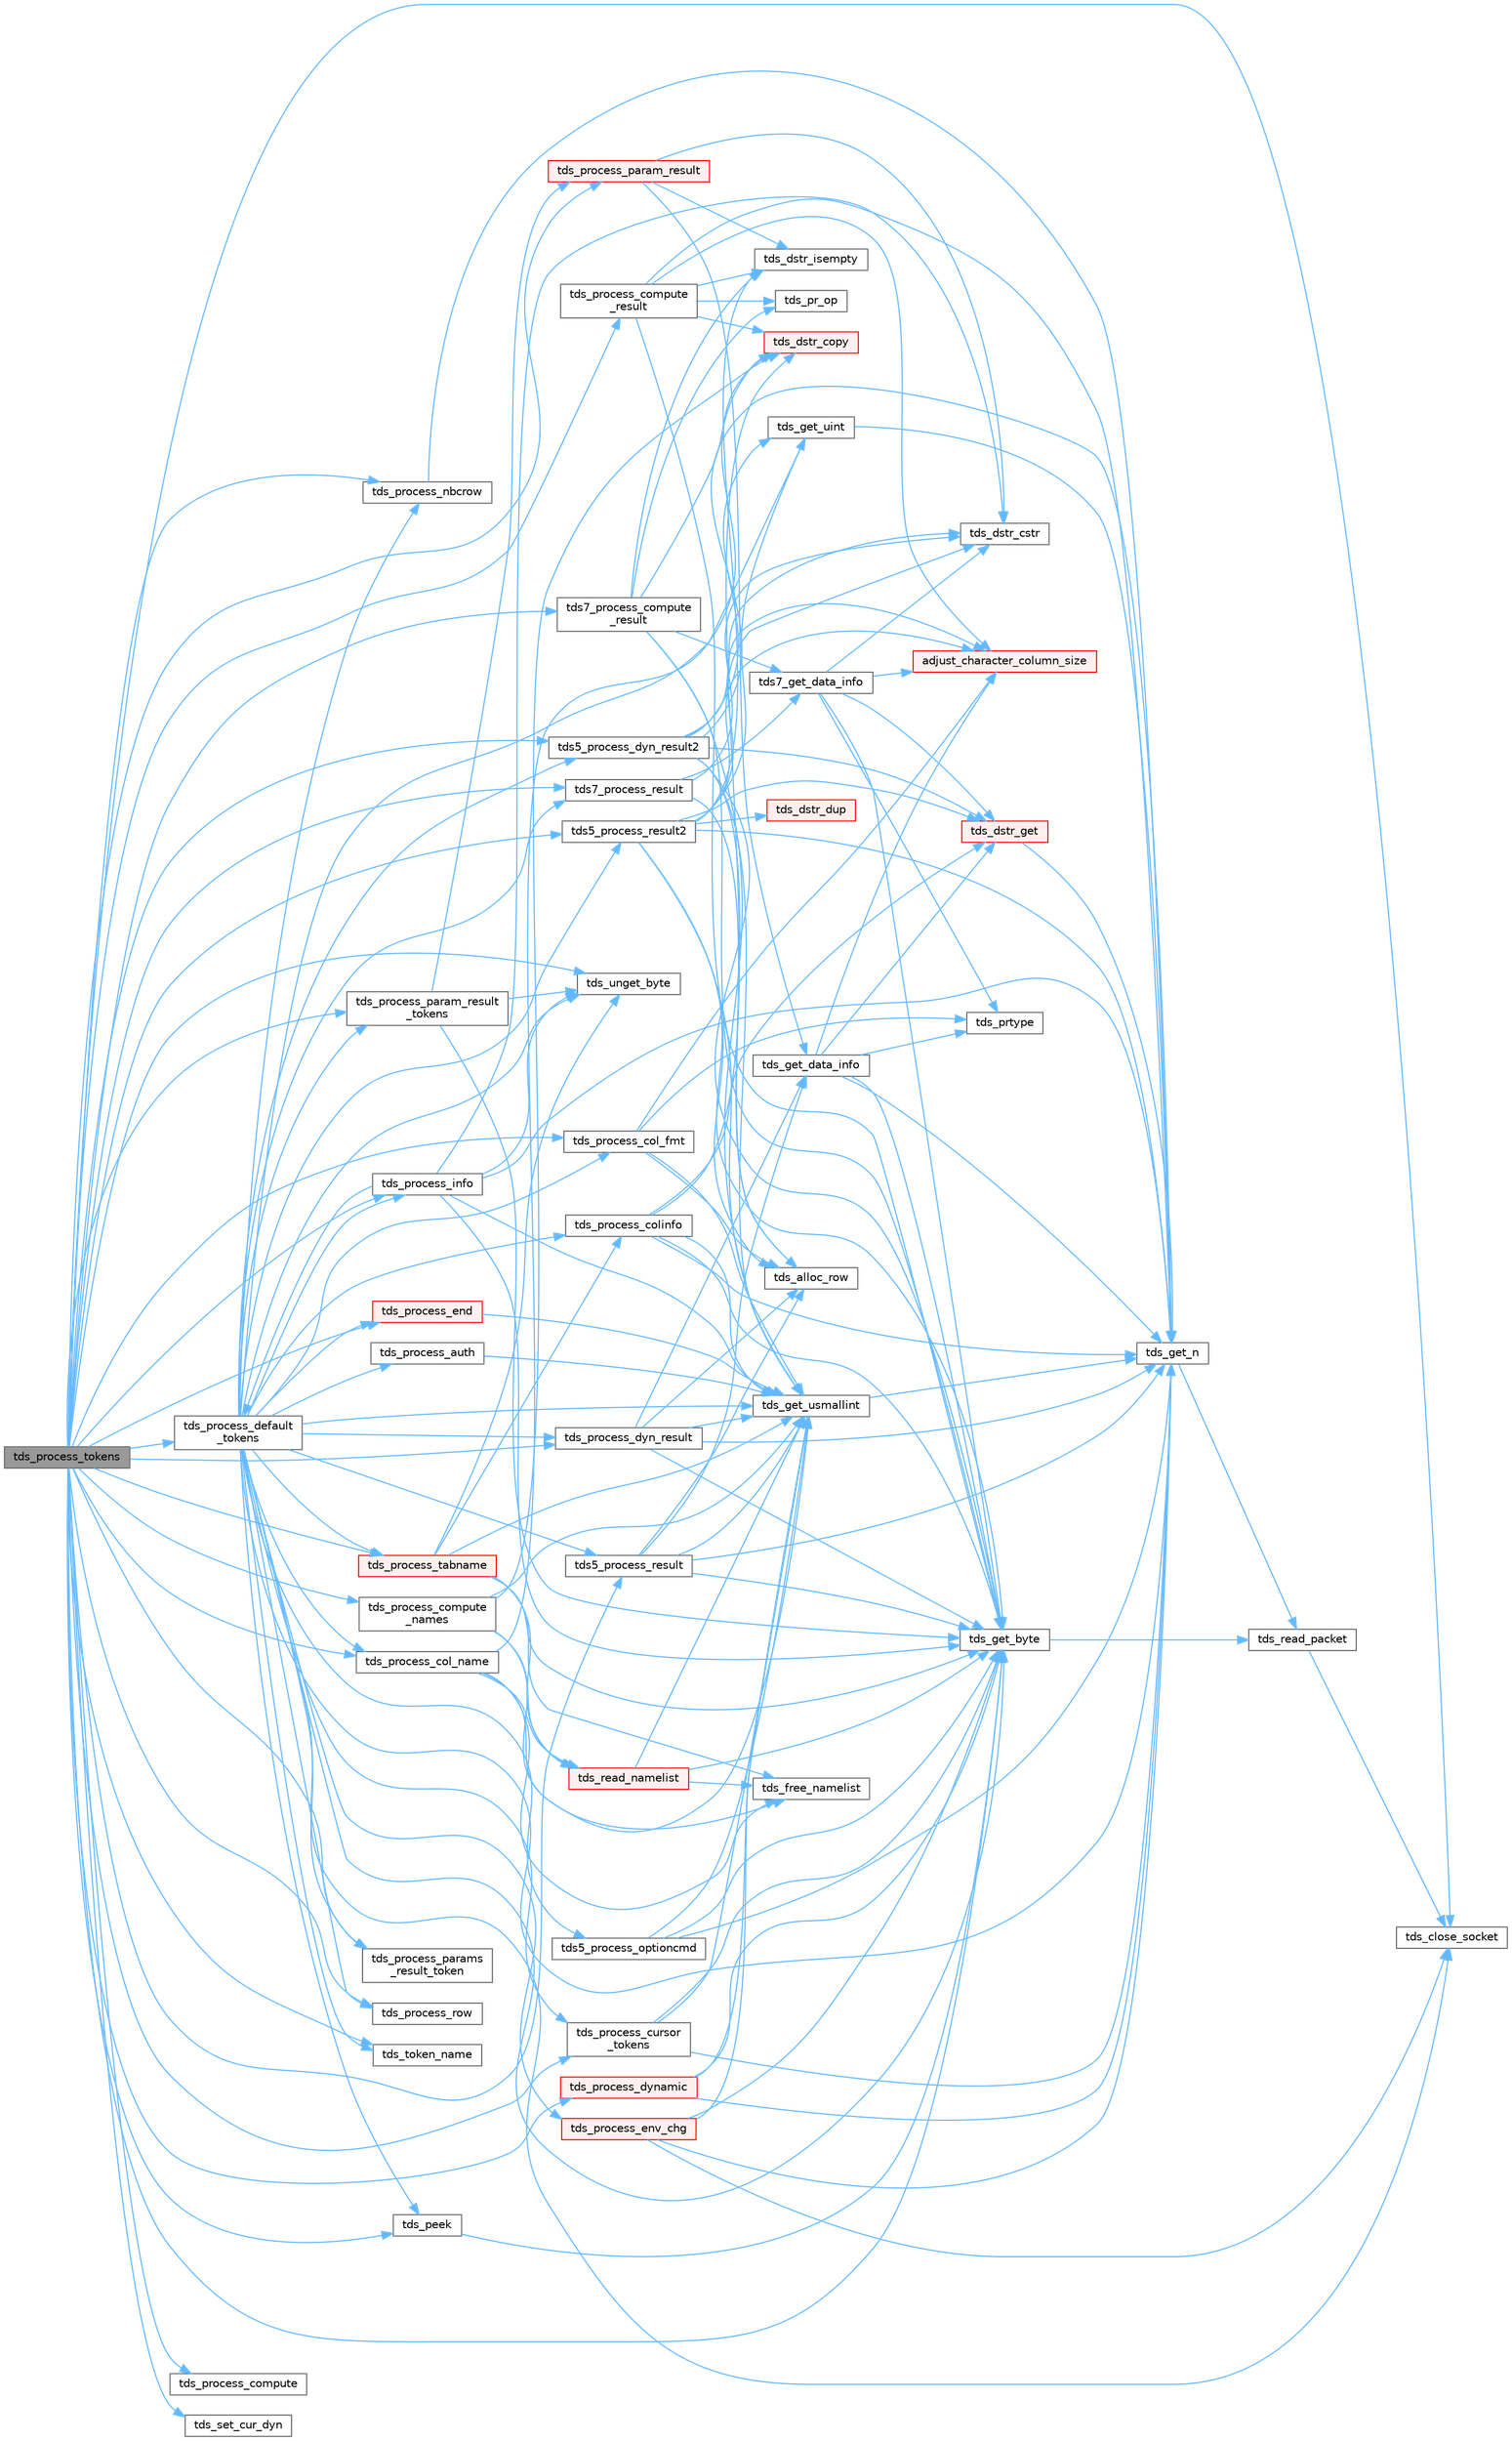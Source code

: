 digraph "tds_process_tokens"
{
 // LATEX_PDF_SIZE
  bgcolor="transparent";
  edge [fontname=Helvetica,fontsize=10,labelfontname=Helvetica,labelfontsize=10];
  node [fontname=Helvetica,fontsize=10,shape=box,height=0.2,width=0.4];
  rankdir="LR";
  Node1 [id="Node000001",label="tds_process_tokens",height=0.2,width=0.4,color="gray40", fillcolor="grey60", style="filled", fontcolor="black",tooltip="process all streams."];
  Node1 -> Node2 [id="edge1_Node000001_Node000002",color="steelblue1",style="solid",tooltip=" "];
  Node2 [id="Node000002",label="tds5_process_dyn_result2",height=0.2,width=0.4,color="grey40", fillcolor="white", style="filled",URL="$a00580.html#gae688b515631141acfbc41bbb91c8b921",tooltip="Process new TDS 5.0 token for describing output parameters."];
  Node2 -> Node3 [id="edge2_Node000002_Node000003",color="steelblue1",style="solid",tooltip=" "];
  Node3 [id="Node000003",label="adjust_character_column_size",height=0.2,width=0.4,color="red", fillcolor="#FFF0F0", style="filled",URL="$a00580.html#ga91770634ce8c0d6f1fe007b45da186fd",tooltip="Adjust column size according to client's encoding."];
  Node2 -> Node9 [id="edge3_Node000002_Node000009",color="steelblue1",style="solid",tooltip=" "];
  Node9 [id="Node000009",label="tds_alloc_row",height=0.2,width=0.4,color="grey40", fillcolor="white", style="filled",URL="$a00577.html#ga1224fb9277112dc2ce12531d2b73b145",tooltip="Allocate space for row store return NULL on out of memory."];
  Node2 -> Node10 [id="edge4_Node000002_Node000010",color="steelblue1",style="solid",tooltip=" "];
  Node10 [id="Node000010",label="tds_dstr_cstr",height=0.2,width=0.4,color="grey40", fillcolor="white", style="filled",URL="$a00581.html#gac536f0e4d77d3cff5702719362ec1766",tooltip="Returns a C version (NUL terminated string) of dstr."];
  Node2 -> Node11 [id="edge5_Node000002_Node000011",color="steelblue1",style="solid",tooltip=" "];
  Node11 [id="Node000011",label="tds_dstr_get",height=0.2,width=0.4,color="red", fillcolor="#FFF0F0", style="filled",URL="$a00579.html#ga017c427e9599c031be5c555cb32abe2c",tooltip="Reads a string from wire and put in a DSTR."];
  Node11 -> Node15 [id="edge6_Node000011_Node000015",color="steelblue1",style="solid",tooltip=" "];
  Node15 [id="Node000015",label="tds_get_n",height=0.2,width=0.4,color="grey40", fillcolor="white", style="filled",URL="$a00579.html#gae777dd57e8d1bb40349d7d7d8434fddf",tooltip="Get N bytes from the buffer and return them in the already allocated space   given to us."];
  Node15 -> Node16 [id="edge7_Node000015_Node000016",color="steelblue1",style="solid",tooltip=" "];
  Node16 [id="Node000016",label="tds_read_packet",height=0.2,width=0.4,color="grey40", fillcolor="white", style="filled",URL="$a00579.html#ga410619783bdf2bb60b0f27a5578e0e07",tooltip="Read in one 'packet' from the server."];
  Node16 -> Node17 [id="edge8_Node000016_Node000017",color="steelblue1",style="solid",tooltip=" "];
  Node17 [id="Node000017",label="tds_close_socket",height=0.2,width=0.4,color="grey40", fillcolor="white", style="filled",URL="$a00579.html#ga3e3f76009fce5ceedb2f42bb2c9aed2e",tooltip="Close current socket."];
  Node2 -> Node27 [id="edge9_Node000002_Node000027",color="steelblue1",style="solid",tooltip=" "];
  Node27 [id="Node000027",label="tds_get_byte",height=0.2,width=0.4,color="grey40", fillcolor="white", style="filled",URL="$a00579.html#ga0cb72d3f6943795c39db1fa692be0a58",tooltip="Return a single byte from the input buffer."];
  Node27 -> Node16 [id="edge10_Node000027_Node000016",color="steelblue1",style="solid",tooltip=" "];
  Node2 -> Node15 [id="edge11_Node000002_Node000015",color="steelblue1",style="solid",tooltip=" "];
  Node2 -> Node28 [id="edge12_Node000002_Node000028",color="steelblue1",style="solid",tooltip=" "];
  Node28 [id="Node000028",label="tds_get_uint",height=0.2,width=0.4,color="grey40", fillcolor="white", style="filled",URL="$a00579.html#ga9ac121c269e203337a48c5bf8afc48c3",tooltip="Get an int32 from the server."];
  Node28 -> Node15 [id="edge13_Node000028_Node000015",color="steelblue1",style="solid",tooltip=" "];
  Node2 -> Node29 [id="edge14_Node000002_Node000029",color="steelblue1",style="solid",tooltip=" "];
  Node29 [id="Node000029",label="tds_get_usmallint",height=0.2,width=0.4,color="grey40", fillcolor="white", style="filled",URL="$a00579.html#gad38aa5b9547817854ccba1fcc7855861",tooltip="Get an int16 from the server."];
  Node29 -> Node15 [id="edge15_Node000029_Node000015",color="steelblue1",style="solid",tooltip=" "];
  Node1 -> Node30 [id="edge16_Node000001_Node000030",color="steelblue1",style="solid",tooltip=" "];
  Node30 [id="Node000030",label="tds5_process_result",height=0.2,width=0.4,color="grey40", fillcolor="white", style="filled",URL="$a00580.html#ga547b2f48659f77a69aa802d861ac827d",tooltip="tds5_process_result() is the TDS 5.0 result set processing routine."];
  Node30 -> Node9 [id="edge17_Node000030_Node000009",color="steelblue1",style="solid",tooltip=" "];
  Node30 -> Node27 [id="edge18_Node000030_Node000027",color="steelblue1",style="solid",tooltip=" "];
  Node30 -> Node31 [id="edge19_Node000030_Node000031",color="steelblue1",style="solid",tooltip=" "];
  Node31 [id="Node000031",label="tds_get_data_info",height=0.2,width=0.4,color="grey40", fillcolor="white", style="filled",URL="$a00580.html#gad9b6b86f48be077fb44ac603845a0c27",tooltip="Reads data metadata from wire."];
  Node31 -> Node3 [id="edge20_Node000031_Node000003",color="steelblue1",style="solid",tooltip=" "];
  Node31 -> Node11 [id="edge21_Node000031_Node000011",color="steelblue1",style="solid",tooltip=" "];
  Node31 -> Node27 [id="edge22_Node000031_Node000027",color="steelblue1",style="solid",tooltip=" "];
  Node31 -> Node15 [id="edge23_Node000031_Node000015",color="steelblue1",style="solid",tooltip=" "];
  Node31 -> Node32 [id="edge24_Node000031_Node000032",color="steelblue1",style="solid",tooltip=" "];
  Node32 [id="Node000032",label="tds_prtype",height=0.2,width=0.4,color="grey40", fillcolor="white", style="filled",URL="$a00580.html#ga307f949194204f71f1a7e574424048b1",tooltip="Returns string representation of the given type."];
  Node30 -> Node15 [id="edge25_Node000030_Node000015",color="steelblue1",style="solid",tooltip=" "];
  Node30 -> Node29 [id="edge26_Node000030_Node000029",color="steelblue1",style="solid",tooltip=" "];
  Node1 -> Node33 [id="edge27_Node000001_Node000033",color="steelblue1",style="solid",tooltip=" "];
  Node33 [id="Node000033",label="tds5_process_result2",height=0.2,width=0.4,color="grey40", fillcolor="white", style="filled",URL="$a00580.html#gabe2bdd5a41ce067cb31aef18ff81cb1c",tooltip="tds5_process_result2() is the new TDS 5.0 result set processing routine."];
  Node33 -> Node3 [id="edge28_Node000033_Node000003",color="steelblue1",style="solid",tooltip=" "];
  Node33 -> Node9 [id="edge29_Node000033_Node000009",color="steelblue1",style="solid",tooltip=" "];
  Node33 -> Node10 [id="edge30_Node000033_Node000010",color="steelblue1",style="solid",tooltip=" "];
  Node33 -> Node34 [id="edge31_Node000033_Node000034",color="steelblue1",style="solid",tooltip=" "];
  Node34 [id="Node000034",label="tds_dstr_dup",height=0.2,width=0.4,color="red", fillcolor="#FFF0F0", style="filled",URL="$a00581.html#ga4e6d9fa6f9b9551a5a3390e10a5322e6",tooltip="Duplicate a string from another dynamic string."];
  Node33 -> Node11 [id="edge32_Node000033_Node000011",color="steelblue1",style="solid",tooltip=" "];
  Node33 -> Node36 [id="edge33_Node000033_Node000036",color="steelblue1",style="solid",tooltip=" "];
  Node36 [id="Node000036",label="tds_dstr_isempty",height=0.2,width=0.4,color="grey40", fillcolor="white", style="filled",URL="$a00581.html#ga197c6af67f2e7469d06c2aa055917b1e",tooltip="test if string is empty"];
  Node33 -> Node27 [id="edge34_Node000033_Node000027",color="steelblue1",style="solid",tooltip=" "];
  Node33 -> Node15 [id="edge35_Node000033_Node000015",color="steelblue1",style="solid",tooltip=" "];
  Node33 -> Node28 [id="edge36_Node000033_Node000028",color="steelblue1",style="solid",tooltip=" "];
  Node33 -> Node29 [id="edge37_Node000033_Node000029",color="steelblue1",style="solid",tooltip=" "];
  Node1 -> Node37 [id="edge38_Node000001_Node000037",color="steelblue1",style="solid",tooltip=" "];
  Node37 [id="Node000037",label="tds7_process_compute\l_result",height=0.2,width=0.4,color="grey40", fillcolor="white", style="filled",URL="$a00580.html#ga6728e344caa20aea1def85f58dea138b",tooltip="tds7_process_compute_result() processes compute result sets for TDS 7/8."];
  Node37 -> Node38 [id="edge39_Node000037_Node000038",color="steelblue1",style="solid",tooltip=" "];
  Node38 [id="Node000038",label="tds7_get_data_info",height=0.2,width=0.4,color="grey40", fillcolor="white", style="filled",URL="$a00580.html#ga07cee55fd522cca16fb59b7a8f0b1376",tooltip="Reads data information from wire."];
  Node38 -> Node3 [id="edge40_Node000038_Node000003",color="steelblue1",style="solid",tooltip=" "];
  Node38 -> Node10 [id="edge41_Node000038_Node000010",color="steelblue1",style="solid",tooltip=" "];
  Node38 -> Node11 [id="edge42_Node000038_Node000011",color="steelblue1",style="solid",tooltip=" "];
  Node38 -> Node27 [id="edge43_Node000038_Node000027",color="steelblue1",style="solid",tooltip=" "];
  Node38 -> Node32 [id="edge44_Node000038_Node000032",color="steelblue1",style="solid",tooltip=" "];
  Node37 -> Node39 [id="edge45_Node000037_Node000039",color="steelblue1",style="solid",tooltip=" "];
  Node39 [id="Node000039",label="tds_dstr_copy",height=0.2,width=0.4,color="red", fillcolor="#FFF0F0", style="filled",URL="$a00581.html#gad96366d9fa93bfc283cef1299fbe97ab",tooltip="copy a string from another"];
  Node37 -> Node36 [id="edge46_Node000037_Node000036",color="steelblue1",style="solid",tooltip=" "];
  Node37 -> Node27 [id="edge47_Node000037_Node000027",color="steelblue1",style="solid",tooltip=" "];
  Node37 -> Node29 [id="edge48_Node000037_Node000029",color="steelblue1",style="solid",tooltip=" "];
  Node37 -> Node40 [id="edge49_Node000037_Node000040",color="steelblue1",style="solid",tooltip=" "];
  Node40 [id="Node000040",label="tds_pr_op",height=0.2,width=0.4,color="grey40", fillcolor="white", style="filled",URL="$a00580.html#ga62dc14d21453e88e24880ee0acaca73a",tooltip="Returns string representation for a given operation."];
  Node1 -> Node41 [id="edge50_Node000001_Node000041",color="steelblue1",style="solid",tooltip=" "];
  Node41 [id="Node000041",label="tds7_process_result",height=0.2,width=0.4,color="grey40", fillcolor="white", style="filled",URL="$a00580.html#gaca56fc22d65a24a96d1bef310ade73aa",tooltip="tds7_process_result() is the TDS 7.0 result set processing routine."];
  Node41 -> Node38 [id="edge51_Node000041_Node000038",color="steelblue1",style="solid",tooltip=" "];
  Node41 -> Node9 [id="edge52_Node000041_Node000009",color="steelblue1",style="solid",tooltip=" "];
  Node41 -> Node10 [id="edge53_Node000041_Node000010",color="steelblue1",style="solid",tooltip=" "];
  Node1 -> Node17 [id="edge54_Node000001_Node000017",color="steelblue1",style="solid",tooltip=" "];
  Node1 -> Node27 [id="edge55_Node000001_Node000027",color="steelblue1",style="solid",tooltip=" "];
  Node1 -> Node42 [id="edge56_Node000001_Node000042",color="steelblue1",style="solid",tooltip=" "];
  Node42 [id="Node000042",label="tds_peek",height=0.2,width=0.4,color="grey40", fillcolor="white", style="filled",URL="$a00579.html#ga221e98a9c8be96ec6c8547891e1b53af",tooltip="Reads a byte from the TDS stream without removing it."];
  Node42 -> Node27 [id="edge57_Node000042_Node000027",color="steelblue1",style="solid",tooltip=" "];
  Node1 -> Node43 [id="edge58_Node000001_Node000043",color="steelblue1",style="solid",tooltip=" "];
  Node43 [id="Node000043",label="tds_process_col_fmt",height=0.2,width=0.4,color="grey40", fillcolor="white", style="filled",URL="$a00580.html#ga4e3dd9d3614f5f0433b78b761dd68741",tooltip="tds_process_col_fmt() is the other half of result set processing under TDS 4.2."];
  Node43 -> Node3 [id="edge59_Node000043_Node000003",color="steelblue1",style="solid",tooltip=" "];
  Node43 -> Node9 [id="edge60_Node000043_Node000009",color="steelblue1",style="solid",tooltip=" "];
  Node43 -> Node29 [id="edge61_Node000043_Node000029",color="steelblue1",style="solid",tooltip=" "];
  Node43 -> Node32 [id="edge62_Node000043_Node000032",color="steelblue1",style="solid",tooltip=" "];
  Node1 -> Node44 [id="edge63_Node000001_Node000044",color="steelblue1",style="solid",tooltip=" "];
  Node44 [id="Node000044",label="tds_process_col_name",height=0.2,width=0.4,color="grey40", fillcolor="white", style="filled",URL="$a00580.html#ga905d2fa5e1b602817bd16bb0fcf9eadb",tooltip="tds_process_col_name() is one half of the result set under TDS 4.2 it contains all the column names,..."];
  Node44 -> Node39 [id="edge64_Node000044_Node000039",color="steelblue1",style="solid",tooltip=" "];
  Node44 -> Node45 [id="edge65_Node000044_Node000045",color="steelblue1",style="solid",tooltip=" "];
  Node45 [id="Node000045",label="tds_free_namelist",height=0.2,width=0.4,color="grey40", fillcolor="white", style="filled",URL="$a00580.html#ga21e9de33de9c8c492aa2f96c823596bb",tooltip="Frees list of names."];
  Node44 -> Node29 [id="edge66_Node000044_Node000029",color="steelblue1",style="solid",tooltip=" "];
  Node44 -> Node46 [id="edge67_Node000044_Node000046",color="steelblue1",style="solid",tooltip=" "];
  Node46 [id="Node000046",label="tds_read_namelist",height=0.2,width=0.4,color="red", fillcolor="#FFF0F0", style="filled",URL="$a00580.html#gaeaaed2ea1d8c827da1a0f5b419524ae1",tooltip="Reads list of names (usually table names)"];
  Node46 -> Node45 [id="edge68_Node000046_Node000045",color="steelblue1",style="solid",tooltip=" "];
  Node46 -> Node27 [id="edge69_Node000046_Node000027",color="steelblue1",style="solid",tooltip=" "];
  Node46 -> Node29 [id="edge70_Node000046_Node000029",color="steelblue1",style="solid",tooltip=" "];
  Node1 -> Node48 [id="edge71_Node000001_Node000048",color="steelblue1",style="solid",tooltip=" "];
  Node48 [id="Node000048",label="tds_process_compute",height=0.2,width=0.4,color="grey40", fillcolor="white", style="filled",URL="$a00580.html#ga6fcb37d5addebdc1af9f34ebc59fd7a8",tooltip="tds_process_compute() processes compute rows and places them in the row buffer."];
  Node1 -> Node49 [id="edge72_Node000001_Node000049",color="steelblue1",style="solid",tooltip=" "];
  Node49 [id="Node000049",label="tds_process_compute\l_names",height=0.2,width=0.4,color="grey40", fillcolor="white", style="filled",URL="$a00580.html#gae5b3e01f3d665f9e377de091f46f1ab9",tooltip="tds_process_compute_names() processes compute result sets."];
  Node49 -> Node39 [id="edge73_Node000049_Node000039",color="steelblue1",style="solid",tooltip=" "];
  Node49 -> Node45 [id="edge74_Node000049_Node000045",color="steelblue1",style="solid",tooltip=" "];
  Node49 -> Node29 [id="edge75_Node000049_Node000029",color="steelblue1",style="solid",tooltip=" "];
  Node49 -> Node46 [id="edge76_Node000049_Node000046",color="steelblue1",style="solid",tooltip=" "];
  Node1 -> Node50 [id="edge77_Node000001_Node000050",color="steelblue1",style="solid",tooltip=" "];
  Node50 [id="Node000050",label="tds_process_compute\l_result",height=0.2,width=0.4,color="grey40", fillcolor="white", style="filled",URL="$a00580.html#gae3368ea80d0d8b13791ceb13ee5f19c9",tooltip="tds_process_compute_result() processes compute result sets."];
  Node50 -> Node3 [id="edge78_Node000050_Node000003",color="steelblue1",style="solid",tooltip=" "];
  Node50 -> Node39 [id="edge79_Node000050_Node000039",color="steelblue1",style="solid",tooltip=" "];
  Node50 -> Node36 [id="edge80_Node000050_Node000036",color="steelblue1",style="solid",tooltip=" "];
  Node50 -> Node27 [id="edge81_Node000050_Node000027",color="steelblue1",style="solid",tooltip=" "];
  Node50 -> Node15 [id="edge82_Node000050_Node000015",color="steelblue1",style="solid",tooltip=" "];
  Node50 -> Node40 [id="edge83_Node000050_Node000040",color="steelblue1",style="solid",tooltip=" "];
  Node1 -> Node51 [id="edge84_Node000001_Node000051",color="steelblue1",style="solid",tooltip=" "];
  Node51 [id="Node000051",label="tds_process_cursor\l_tokens",height=0.2,width=0.4,color="grey40", fillcolor="white", style="filled",URL="$a00580.html#ga315d875d90c64d12d61fc9e33b4dee96",tooltip="Reads cursor command results."];
  Node51 -> Node27 [id="edge85_Node000051_Node000027",color="steelblue1",style="solid",tooltip=" "];
  Node51 -> Node15 [id="edge86_Node000051_Node000015",color="steelblue1",style="solid",tooltip=" "];
  Node51 -> Node29 [id="edge87_Node000051_Node000029",color="steelblue1",style="solid",tooltip=" "];
  Node1 -> Node52 [id="edge88_Node000001_Node000052",color="steelblue1",style="solid",tooltip=" "];
  Node52 [id="Node000052",label="tds_process_default\l_tokens",height=0.2,width=0.4,color="grey40", fillcolor="white", style="filled",URL="$a00580.html#ga39453d084f3f780ac4602d4abf2839f7",tooltip="tds_process_default_tokens() is a catch all function that is called to process tokens not known to ot..."];
  Node52 -> Node2 [id="edge89_Node000052_Node000002",color="steelblue1",style="solid",tooltip=" "];
  Node52 -> Node53 [id="edge90_Node000052_Node000053",color="steelblue1",style="solid",tooltip=" "];
  Node53 [id="Node000053",label="tds5_process_optioncmd",height=0.2,width=0.4,color="grey40", fillcolor="white", style="filled",URL="$a00580.html#gaa6a7e5aeb10a1322911c47be9c43e2d2",tooltip="Process option cmd results."];
  Node53 -> Node27 [id="edge91_Node000053_Node000027",color="steelblue1",style="solid",tooltip=" "];
  Node53 -> Node15 [id="edge92_Node000053_Node000015",color="steelblue1",style="solid",tooltip=" "];
  Node53 -> Node29 [id="edge93_Node000053_Node000029",color="steelblue1",style="solid",tooltip=" "];
  Node52 -> Node30 [id="edge94_Node000052_Node000030",color="steelblue1",style="solid",tooltip=" "];
  Node52 -> Node33 [id="edge95_Node000052_Node000033",color="steelblue1",style="solid",tooltip=" "];
  Node52 -> Node41 [id="edge96_Node000052_Node000041",color="steelblue1",style="solid",tooltip=" "];
  Node52 -> Node17 [id="edge97_Node000052_Node000017",color="steelblue1",style="solid",tooltip=" "];
  Node52 -> Node27 [id="edge98_Node000052_Node000027",color="steelblue1",style="solid",tooltip=" "];
  Node52 -> Node15 [id="edge99_Node000052_Node000015",color="steelblue1",style="solid",tooltip=" "];
  Node52 -> Node28 [id="edge100_Node000052_Node000028",color="steelblue1",style="solid",tooltip=" "];
  Node52 -> Node29 [id="edge101_Node000052_Node000029",color="steelblue1",style="solid",tooltip=" "];
  Node52 -> Node42 [id="edge102_Node000052_Node000042",color="steelblue1",style="solid",tooltip=" "];
  Node52 -> Node54 [id="edge103_Node000052_Node000054",color="steelblue1",style="solid",tooltip=" "];
  Node54 [id="Node000054",label="tds_process_auth",height=0.2,width=0.4,color="grey40", fillcolor="white", style="filled",URL="$a00580.html#ga4e1e52e09b0c27a9b9f53eb6b539afce",tooltip="Process authentication token."];
  Node54 -> Node29 [id="edge104_Node000054_Node000029",color="steelblue1",style="solid",tooltip=" "];
  Node52 -> Node43 [id="edge105_Node000052_Node000043",color="steelblue1",style="solid",tooltip=" "];
  Node52 -> Node44 [id="edge106_Node000052_Node000044",color="steelblue1",style="solid",tooltip=" "];
  Node52 -> Node55 [id="edge107_Node000052_Node000055",color="steelblue1",style="solid",tooltip=" "];
  Node55 [id="Node000055",label="tds_process_colinfo",height=0.2,width=0.4,color="grey40", fillcolor="white", style="filled",URL="$a00580.html#ga22c7f413d43fc0d511e122a3de389166",tooltip="Reads column information."];
  Node55 -> Node39 [id="edge108_Node000055_Node000039",color="steelblue1",style="solid",tooltip=" "];
  Node55 -> Node11 [id="edge109_Node000055_Node000011",color="steelblue1",style="solid",tooltip=" "];
  Node55 -> Node27 [id="edge110_Node000055_Node000027",color="steelblue1",style="solid",tooltip=" "];
  Node55 -> Node15 [id="edge111_Node000055_Node000015",color="steelblue1",style="solid",tooltip=" "];
  Node55 -> Node29 [id="edge112_Node000055_Node000029",color="steelblue1",style="solid",tooltip=" "];
  Node52 -> Node51 [id="edge113_Node000052_Node000051",color="steelblue1",style="solid",tooltip=" "];
  Node52 -> Node56 [id="edge114_Node000052_Node000056",color="steelblue1",style="solid",tooltip=" "];
  Node56 [id="Node000056",label="tds_process_dyn_result",height=0.2,width=0.4,color="grey40", fillcolor="white", style="filled",URL="$a00580.html#ga416cf119c1d4a0fca27dc5b50c261358",tooltip="Process results from dynamic."];
  Node56 -> Node9 [id="edge115_Node000056_Node000009",color="steelblue1",style="solid",tooltip=" "];
  Node56 -> Node27 [id="edge116_Node000056_Node000027",color="steelblue1",style="solid",tooltip=" "];
  Node56 -> Node31 [id="edge117_Node000056_Node000031",color="steelblue1",style="solid",tooltip=" "];
  Node56 -> Node15 [id="edge118_Node000056_Node000015",color="steelblue1",style="solid",tooltip=" "];
  Node56 -> Node29 [id="edge119_Node000056_Node000029",color="steelblue1",style="solid",tooltip=" "];
  Node52 -> Node57 [id="edge120_Node000052_Node000057",color="steelblue1",style="solid",tooltip=" "];
  Node57 [id="Node000057",label="tds_process_end",height=0.2,width=0.4,color="red", fillcolor="#FFF0F0", style="filled",URL="$a00580.html#ga7a081cf9bb8f04ead12f0299fb7c4cd9",tooltip="tds_process_end() processes any of the DONE, DONEPROC, or DONEINPROC tokens."];
  Node57 -> Node29 [id="edge121_Node000057_Node000029",color="steelblue1",style="solid",tooltip=" "];
  Node52 -> Node79 [id="edge122_Node000052_Node000079",color="steelblue1",style="solid",tooltip=" "];
  Node79 [id="Node000079",label="tds_process_env_chg",height=0.2,width=0.4,color="red", fillcolor="#FFF0F0", style="filled",URL="$a00580.html#ga3e1b4df4410a86a563a8c155e7799720",tooltip="tds_process_env_chg() when ever certain things change on the server, such as database,..."];
  Node79 -> Node17 [id="edge123_Node000079_Node000017",color="steelblue1",style="solid",tooltip=" "];
  Node79 -> Node27 [id="edge124_Node000079_Node000027",color="steelblue1",style="solid",tooltip=" "];
  Node79 -> Node15 [id="edge125_Node000079_Node000015",color="steelblue1",style="solid",tooltip=" "];
  Node79 -> Node29 [id="edge126_Node000079_Node000029",color="steelblue1",style="solid",tooltip=" "];
  Node52 -> Node80 [id="edge127_Node000052_Node000080",color="steelblue1",style="solid",tooltip=" "];
  Node80 [id="Node000080",label="tds_process_info",height=0.2,width=0.4,color="grey40", fillcolor="white", style="filled",URL="$a00580.html#ga65a2316369529731732f200c190d05d6",tooltip="tds_process_info() is called for INFO, ERR, or EED tokens and is responsible for calling the CLI's me..."];
  Node80 -> Node10 [id="edge128_Node000080_Node000010",color="steelblue1",style="solid",tooltip=" "];
  Node80 -> Node27 [id="edge129_Node000080_Node000027",color="steelblue1",style="solid",tooltip=" "];
  Node80 -> Node15 [id="edge130_Node000080_Node000015",color="steelblue1",style="solid",tooltip=" "];
  Node80 -> Node29 [id="edge131_Node000080_Node000029",color="steelblue1",style="solid",tooltip=" "];
  Node80 -> Node52 [id="edge132_Node000080_Node000052",color="steelblue1",style="solid",tooltip=" "];
  Node80 -> Node81 [id="edge133_Node000080_Node000081",color="steelblue1",style="solid",tooltip=" "];
  Node81 [id="Node000081",label="tds_unget_byte",height=0.2,width=0.4,color="grey40", fillcolor="white", style="filled",URL="$a00579.html#gad70d59fb317d098b0c9fd29dd77131a8",tooltip="Unget will always work as long as you don't call it twice in a row."];
  Node52 -> Node82 [id="edge134_Node000052_Node000082",color="steelblue1",style="solid",tooltip=" "];
  Node82 [id="Node000082",label="tds_process_nbcrow",height=0.2,width=0.4,color="grey40", fillcolor="white", style="filled",URL="$a00580.html#gaf7264c9eb3aa7a73358a4c65f02d3d3c",tooltip="tds_process_nbcrow() processes rows and places them in the row buffer."];
  Node82 -> Node15 [id="edge135_Node000082_Node000015",color="steelblue1",style="solid",tooltip=" "];
  Node52 -> Node83 [id="edge136_Node000052_Node000083",color="steelblue1",style="solid",tooltip=" "];
  Node83 [id="Node000083",label="tds_process_param_result\l_tokens",height=0.2,width=0.4,color="grey40", fillcolor="white", style="filled",URL="$a00580.html#ga9fdef8228d29cab7fa9098f07fa73fba",tooltip="Process parameters from networks."];
  Node83 -> Node27 [id="edge137_Node000083_Node000027",color="steelblue1",style="solid",tooltip=" "];
  Node83 -> Node84 [id="edge138_Node000083_Node000084",color="steelblue1",style="solid",tooltip=" "];
  Node84 [id="Node000084",label="tds_process_param_result",height=0.2,width=0.4,color="red", fillcolor="#FFF0F0", style="filled",URL="$a00580.html#gacb3354443bcefe7a500a500a4904cc05",tooltip="process output parameters of a stored procedure."];
  Node84 -> Node10 [id="edge139_Node000084_Node000010",color="steelblue1",style="solid",tooltip=" "];
  Node84 -> Node36 [id="edge140_Node000084_Node000036",color="steelblue1",style="solid",tooltip=" "];
  Node84 -> Node31 [id="edge141_Node000084_Node000031",color="steelblue1",style="solid",tooltip=" "];
  Node83 -> Node81 [id="edge142_Node000083_Node000081",color="steelblue1",style="solid",tooltip=" "];
  Node52 -> Node88 [id="edge143_Node000052_Node000088",color="steelblue1",style="solid",tooltip=" "];
  Node88 [id="Node000088",label="tds_process_params\l_result_token",height=0.2,width=0.4,color="grey40", fillcolor="white", style="filled",URL="$a00580.html#ga7b18c0911a9dc69939577b39eb64725d",tooltip="tds_process_params_result_token() processes params on TDS5."];
  Node52 -> Node89 [id="edge144_Node000052_Node000089",color="steelblue1",style="solid",tooltip=" "];
  Node89 [id="Node000089",label="tds_process_row",height=0.2,width=0.4,color="grey40", fillcolor="white", style="filled",URL="$a00580.html#gaad814dd6e35aee8332035d06dc8b5d65",tooltip="tds_process_row() processes rows and places them in the row buffer."];
  Node52 -> Node90 [id="edge145_Node000052_Node000090",color="steelblue1",style="solid",tooltip=" "];
  Node90 [id="Node000090",label="tds_process_tabname",height=0.2,width=0.4,color="red", fillcolor="#FFF0F0", style="filled",URL="$a00580.html#gaeec59bca9bd0c5388e245f0d19d9c81a",tooltip="Process list of table from network."];
  Node90 -> Node45 [id="edge146_Node000090_Node000045",color="steelblue1",style="solid",tooltip=" "];
  Node90 -> Node27 [id="edge147_Node000090_Node000027",color="steelblue1",style="solid",tooltip=" "];
  Node90 -> Node29 [id="edge148_Node000090_Node000029",color="steelblue1",style="solid",tooltip=" "];
  Node90 -> Node55 [id="edge149_Node000090_Node000055",color="steelblue1",style="solid",tooltip=" "];
  Node90 -> Node46 [id="edge150_Node000090_Node000046",color="steelblue1",style="solid",tooltip=" "];
  Node90 -> Node81 [id="edge151_Node000090_Node000081",color="steelblue1",style="solid",tooltip=" "];
  Node52 -> Node94 [id="edge152_Node000052_Node000094",color="steelblue1",style="solid",tooltip=" "];
  Node94 [id="Node000094",label="tds_token_name",height=0.2,width=0.4,color="grey40", fillcolor="white", style="filled",URL="$a00580.html#ga7f24a7af985cd320788122e98072b7af",tooltip="Returns string representation for a given token type."];
  Node52 -> Node81 [id="edge153_Node000052_Node000081",color="steelblue1",style="solid",tooltip=" "];
  Node1 -> Node56 [id="edge154_Node000001_Node000056",color="steelblue1",style="solid",tooltip=" "];
  Node1 -> Node95 [id="edge155_Node000001_Node000095",color="steelblue1",style="solid",tooltip=" "];
  Node95 [id="Node000095",label="tds_process_dynamic",height=0.2,width=0.4,color="red", fillcolor="#FFF0F0", style="filled",URL="$a00580.html#ga5cfc0340d8d717e67f60037e029b2142",tooltip="tds_process_dynamic() finds the element of the dyns array for the id"];
  Node95 -> Node27 [id="edge156_Node000095_Node000027",color="steelblue1",style="solid",tooltip=" "];
  Node95 -> Node15 [id="edge157_Node000095_Node000015",color="steelblue1",style="solid",tooltip=" "];
  Node95 -> Node29 [id="edge158_Node000095_Node000029",color="steelblue1",style="solid",tooltip=" "];
  Node1 -> Node57 [id="edge159_Node000001_Node000057",color="steelblue1",style="solid",tooltip=" "];
  Node1 -> Node80 [id="edge160_Node000001_Node000080",color="steelblue1",style="solid",tooltip=" "];
  Node1 -> Node82 [id="edge161_Node000001_Node000082",color="steelblue1",style="solid",tooltip=" "];
  Node1 -> Node84 [id="edge162_Node000001_Node000084",color="steelblue1",style="solid",tooltip=" "];
  Node1 -> Node83 [id="edge163_Node000001_Node000083",color="steelblue1",style="solid",tooltip=" "];
  Node1 -> Node88 [id="edge164_Node000001_Node000088",color="steelblue1",style="solid",tooltip=" "];
  Node1 -> Node89 [id="edge165_Node000001_Node000089",color="steelblue1",style="solid",tooltip=" "];
  Node1 -> Node90 [id="edge166_Node000001_Node000090",color="steelblue1",style="solid",tooltip=" "];
  Node1 -> Node74 [id="edge167_Node000001_Node000074",color="steelblue1",style="solid",tooltip=" "];
  Node74 [id="Node000074",label="tds_set_cur_dyn",height=0.2,width=0.4,color="grey40", fillcolor="white", style="filled",URL="$a00578.html#gae8b7db85af16701fc0604eb117cbd4e4",tooltip="Set current dynamic."];
  Node1 -> Node94 [id="edge168_Node000001_Node000094",color="steelblue1",style="solid",tooltip=" "];
  Node1 -> Node81 [id="edge169_Node000001_Node000081",color="steelblue1",style="solid",tooltip=" "];
}
